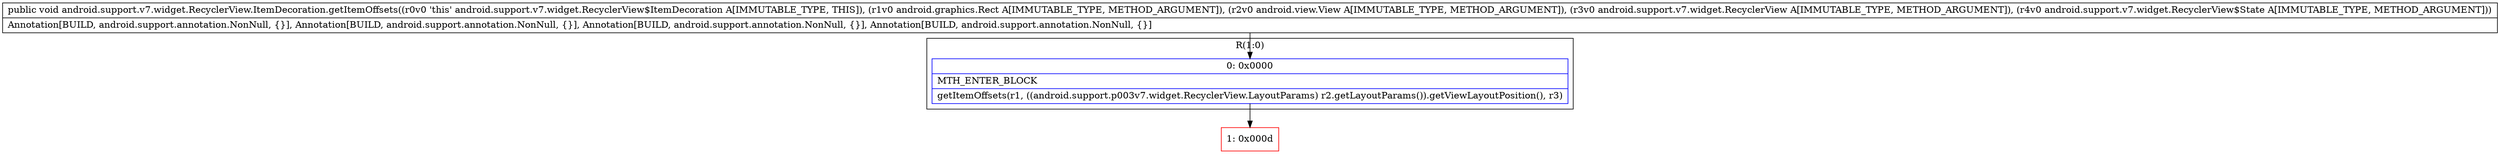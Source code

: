 digraph "CFG forandroid.support.v7.widget.RecyclerView.ItemDecoration.getItemOffsets(Landroid\/graphics\/Rect;Landroid\/view\/View;Landroid\/support\/v7\/widget\/RecyclerView;Landroid\/support\/v7\/widget\/RecyclerView$State;)V" {
subgraph cluster_Region_746113879 {
label = "R(1:0)";
node [shape=record,color=blue];
Node_0 [shape=record,label="{0\:\ 0x0000|MTH_ENTER_BLOCK\l|getItemOffsets(r1, ((android.support.p003v7.widget.RecyclerView.LayoutParams) r2.getLayoutParams()).getViewLayoutPosition(), r3)\l}"];
}
Node_1 [shape=record,color=red,label="{1\:\ 0x000d}"];
MethodNode[shape=record,label="{public void android.support.v7.widget.RecyclerView.ItemDecoration.getItemOffsets((r0v0 'this' android.support.v7.widget.RecyclerView$ItemDecoration A[IMMUTABLE_TYPE, THIS]), (r1v0 android.graphics.Rect A[IMMUTABLE_TYPE, METHOD_ARGUMENT]), (r2v0 android.view.View A[IMMUTABLE_TYPE, METHOD_ARGUMENT]), (r3v0 android.support.v7.widget.RecyclerView A[IMMUTABLE_TYPE, METHOD_ARGUMENT]), (r4v0 android.support.v7.widget.RecyclerView$State A[IMMUTABLE_TYPE, METHOD_ARGUMENT]))  | Annotation[BUILD, android.support.annotation.NonNull, \{\}], Annotation[BUILD, android.support.annotation.NonNull, \{\}], Annotation[BUILD, android.support.annotation.NonNull, \{\}], Annotation[BUILD, android.support.annotation.NonNull, \{\}]\l}"];
MethodNode -> Node_0;
Node_0 -> Node_1;
}

